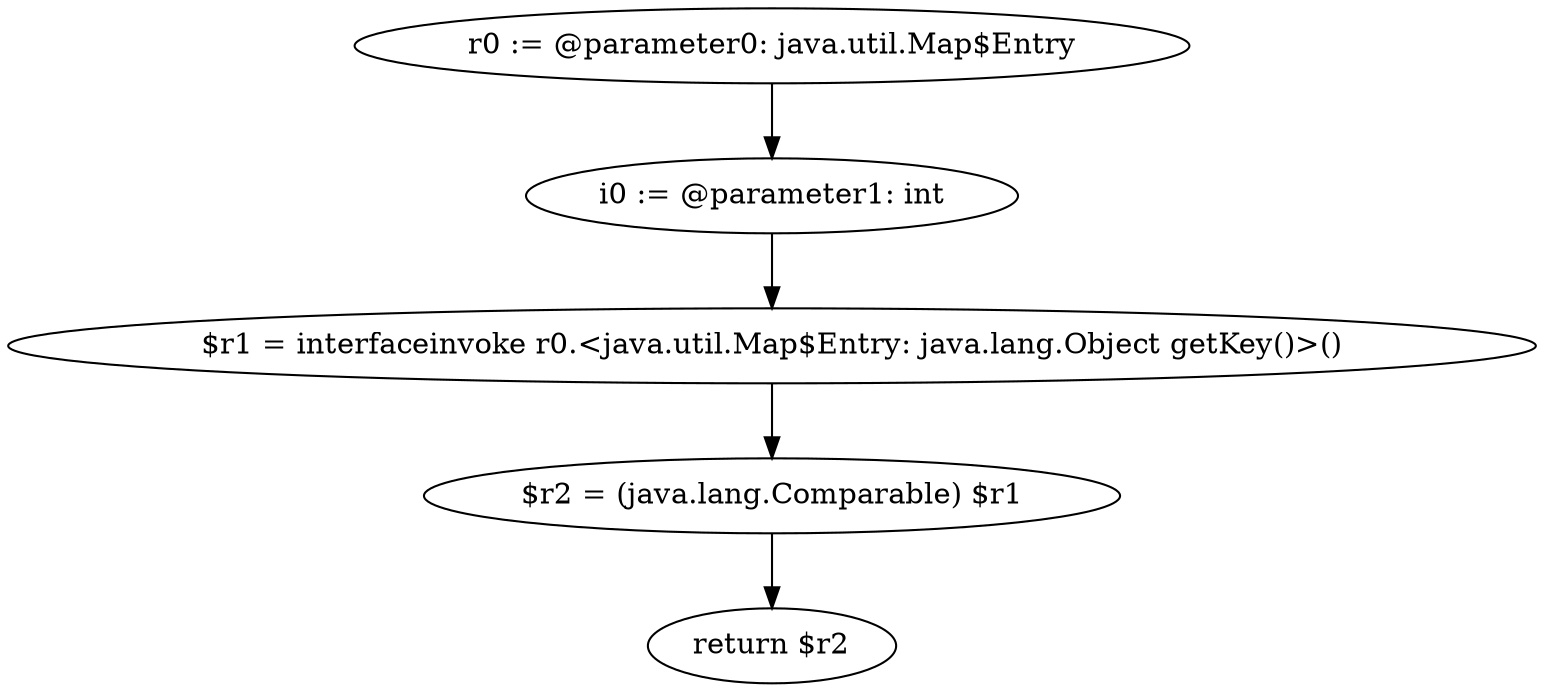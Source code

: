 digraph "unitGraph" {
    "r0 := @parameter0: java.util.Map$Entry"
    "i0 := @parameter1: int"
    "$r1 = interfaceinvoke r0.<java.util.Map$Entry: java.lang.Object getKey()>()"
    "$r2 = (java.lang.Comparable) $r1"
    "return $r2"
    "r0 := @parameter0: java.util.Map$Entry"->"i0 := @parameter1: int";
    "i0 := @parameter1: int"->"$r1 = interfaceinvoke r0.<java.util.Map$Entry: java.lang.Object getKey()>()";
    "$r1 = interfaceinvoke r0.<java.util.Map$Entry: java.lang.Object getKey()>()"->"$r2 = (java.lang.Comparable) $r1";
    "$r2 = (java.lang.Comparable) $r1"->"return $r2";
}

